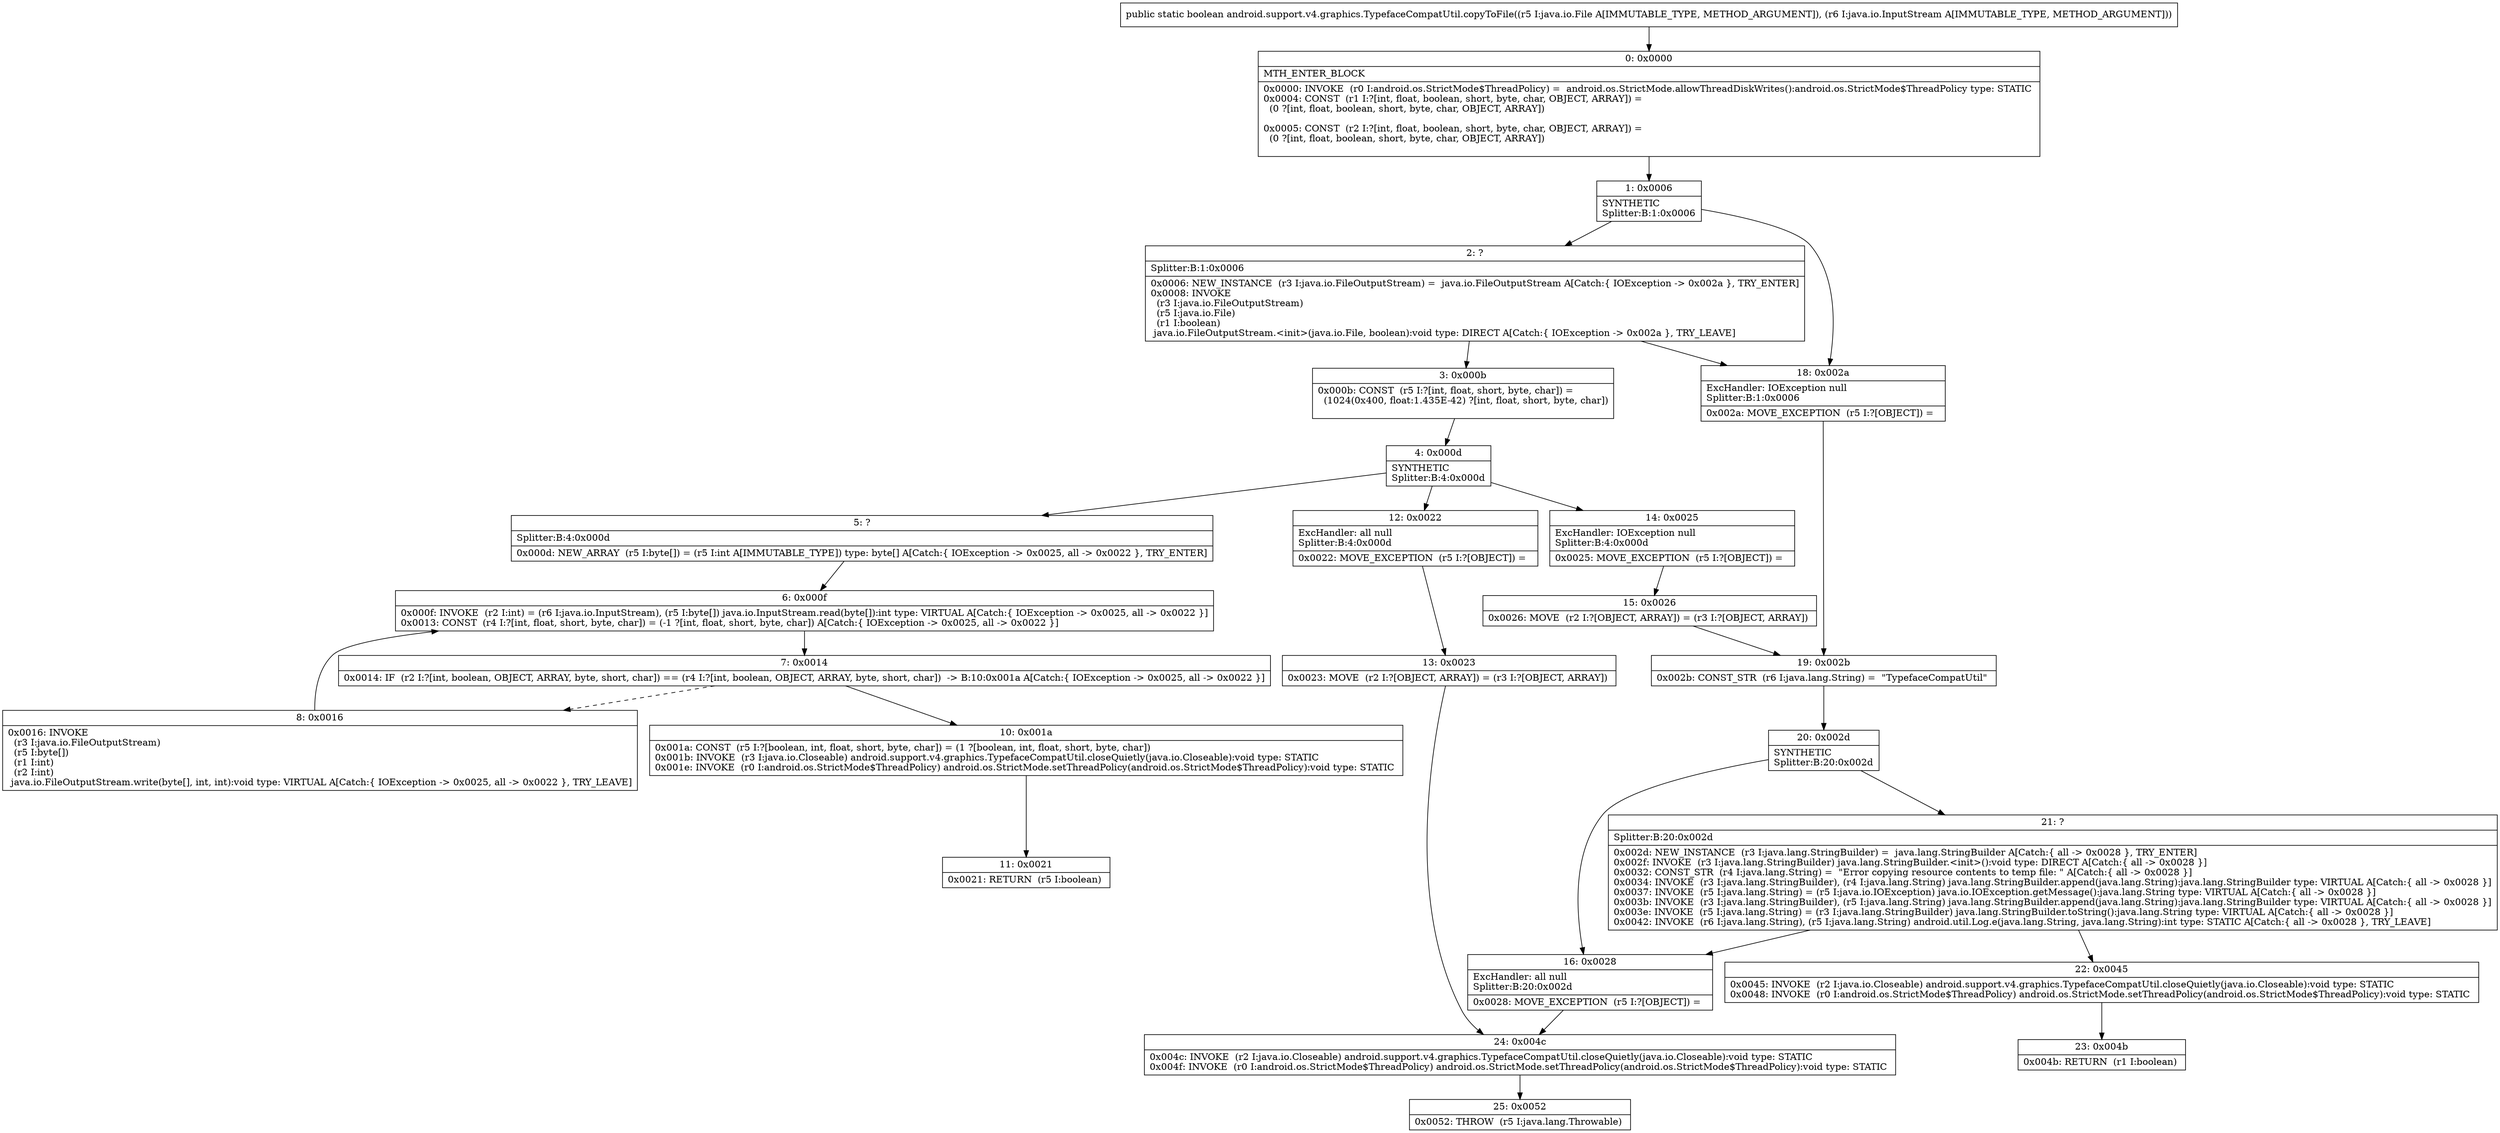 digraph "CFG forandroid.support.v4.graphics.TypefaceCompatUtil.copyToFile(Ljava\/io\/File;Ljava\/io\/InputStream;)Z" {
Node_0 [shape=record,label="{0\:\ 0x0000|MTH_ENTER_BLOCK\l|0x0000: INVOKE  (r0 I:android.os.StrictMode$ThreadPolicy) =  android.os.StrictMode.allowThreadDiskWrites():android.os.StrictMode$ThreadPolicy type: STATIC \l0x0004: CONST  (r1 I:?[int, float, boolean, short, byte, char, OBJECT, ARRAY]) = \l  (0 ?[int, float, boolean, short, byte, char, OBJECT, ARRAY])\l \l0x0005: CONST  (r2 I:?[int, float, boolean, short, byte, char, OBJECT, ARRAY]) = \l  (0 ?[int, float, boolean, short, byte, char, OBJECT, ARRAY])\l \l}"];
Node_1 [shape=record,label="{1\:\ 0x0006|SYNTHETIC\lSplitter:B:1:0x0006\l}"];
Node_2 [shape=record,label="{2\:\ ?|Splitter:B:1:0x0006\l|0x0006: NEW_INSTANCE  (r3 I:java.io.FileOutputStream) =  java.io.FileOutputStream A[Catch:\{ IOException \-\> 0x002a \}, TRY_ENTER]\l0x0008: INVOKE  \l  (r3 I:java.io.FileOutputStream)\l  (r5 I:java.io.File)\l  (r1 I:boolean)\l java.io.FileOutputStream.\<init\>(java.io.File, boolean):void type: DIRECT A[Catch:\{ IOException \-\> 0x002a \}, TRY_LEAVE]\l}"];
Node_3 [shape=record,label="{3\:\ 0x000b|0x000b: CONST  (r5 I:?[int, float, short, byte, char]) = \l  (1024(0x400, float:1.435E\-42) ?[int, float, short, byte, char])\l \l}"];
Node_4 [shape=record,label="{4\:\ 0x000d|SYNTHETIC\lSplitter:B:4:0x000d\l}"];
Node_5 [shape=record,label="{5\:\ ?|Splitter:B:4:0x000d\l|0x000d: NEW_ARRAY  (r5 I:byte[]) = (r5 I:int A[IMMUTABLE_TYPE]) type: byte[] A[Catch:\{ IOException \-\> 0x0025, all \-\> 0x0022 \}, TRY_ENTER]\l}"];
Node_6 [shape=record,label="{6\:\ 0x000f|0x000f: INVOKE  (r2 I:int) = (r6 I:java.io.InputStream), (r5 I:byte[]) java.io.InputStream.read(byte[]):int type: VIRTUAL A[Catch:\{ IOException \-\> 0x0025, all \-\> 0x0022 \}]\l0x0013: CONST  (r4 I:?[int, float, short, byte, char]) = (\-1 ?[int, float, short, byte, char]) A[Catch:\{ IOException \-\> 0x0025, all \-\> 0x0022 \}]\l}"];
Node_7 [shape=record,label="{7\:\ 0x0014|0x0014: IF  (r2 I:?[int, boolean, OBJECT, ARRAY, byte, short, char]) == (r4 I:?[int, boolean, OBJECT, ARRAY, byte, short, char])  \-\> B:10:0x001a A[Catch:\{ IOException \-\> 0x0025, all \-\> 0x0022 \}]\l}"];
Node_8 [shape=record,label="{8\:\ 0x0016|0x0016: INVOKE  \l  (r3 I:java.io.FileOutputStream)\l  (r5 I:byte[])\l  (r1 I:int)\l  (r2 I:int)\l java.io.FileOutputStream.write(byte[], int, int):void type: VIRTUAL A[Catch:\{ IOException \-\> 0x0025, all \-\> 0x0022 \}, TRY_LEAVE]\l}"];
Node_10 [shape=record,label="{10\:\ 0x001a|0x001a: CONST  (r5 I:?[boolean, int, float, short, byte, char]) = (1 ?[boolean, int, float, short, byte, char]) \l0x001b: INVOKE  (r3 I:java.io.Closeable) android.support.v4.graphics.TypefaceCompatUtil.closeQuietly(java.io.Closeable):void type: STATIC \l0x001e: INVOKE  (r0 I:android.os.StrictMode$ThreadPolicy) android.os.StrictMode.setThreadPolicy(android.os.StrictMode$ThreadPolicy):void type: STATIC \l}"];
Node_11 [shape=record,label="{11\:\ 0x0021|0x0021: RETURN  (r5 I:boolean) \l}"];
Node_12 [shape=record,label="{12\:\ 0x0022|ExcHandler: all null\lSplitter:B:4:0x000d\l|0x0022: MOVE_EXCEPTION  (r5 I:?[OBJECT]) =  \l}"];
Node_13 [shape=record,label="{13\:\ 0x0023|0x0023: MOVE  (r2 I:?[OBJECT, ARRAY]) = (r3 I:?[OBJECT, ARRAY]) \l}"];
Node_14 [shape=record,label="{14\:\ 0x0025|ExcHandler: IOException null\lSplitter:B:4:0x000d\l|0x0025: MOVE_EXCEPTION  (r5 I:?[OBJECT]) =  \l}"];
Node_15 [shape=record,label="{15\:\ 0x0026|0x0026: MOVE  (r2 I:?[OBJECT, ARRAY]) = (r3 I:?[OBJECT, ARRAY]) \l}"];
Node_16 [shape=record,label="{16\:\ 0x0028|ExcHandler: all null\lSplitter:B:20:0x002d\l|0x0028: MOVE_EXCEPTION  (r5 I:?[OBJECT]) =  \l}"];
Node_18 [shape=record,label="{18\:\ 0x002a|ExcHandler: IOException null\lSplitter:B:1:0x0006\l|0x002a: MOVE_EXCEPTION  (r5 I:?[OBJECT]) =  \l}"];
Node_19 [shape=record,label="{19\:\ 0x002b|0x002b: CONST_STR  (r6 I:java.lang.String) =  \"TypefaceCompatUtil\" \l}"];
Node_20 [shape=record,label="{20\:\ 0x002d|SYNTHETIC\lSplitter:B:20:0x002d\l}"];
Node_21 [shape=record,label="{21\:\ ?|Splitter:B:20:0x002d\l|0x002d: NEW_INSTANCE  (r3 I:java.lang.StringBuilder) =  java.lang.StringBuilder A[Catch:\{ all \-\> 0x0028 \}, TRY_ENTER]\l0x002f: INVOKE  (r3 I:java.lang.StringBuilder) java.lang.StringBuilder.\<init\>():void type: DIRECT A[Catch:\{ all \-\> 0x0028 \}]\l0x0032: CONST_STR  (r4 I:java.lang.String) =  \"Error copying resource contents to temp file: \" A[Catch:\{ all \-\> 0x0028 \}]\l0x0034: INVOKE  (r3 I:java.lang.StringBuilder), (r4 I:java.lang.String) java.lang.StringBuilder.append(java.lang.String):java.lang.StringBuilder type: VIRTUAL A[Catch:\{ all \-\> 0x0028 \}]\l0x0037: INVOKE  (r5 I:java.lang.String) = (r5 I:java.io.IOException) java.io.IOException.getMessage():java.lang.String type: VIRTUAL A[Catch:\{ all \-\> 0x0028 \}]\l0x003b: INVOKE  (r3 I:java.lang.StringBuilder), (r5 I:java.lang.String) java.lang.StringBuilder.append(java.lang.String):java.lang.StringBuilder type: VIRTUAL A[Catch:\{ all \-\> 0x0028 \}]\l0x003e: INVOKE  (r5 I:java.lang.String) = (r3 I:java.lang.StringBuilder) java.lang.StringBuilder.toString():java.lang.String type: VIRTUAL A[Catch:\{ all \-\> 0x0028 \}]\l0x0042: INVOKE  (r6 I:java.lang.String), (r5 I:java.lang.String) android.util.Log.e(java.lang.String, java.lang.String):int type: STATIC A[Catch:\{ all \-\> 0x0028 \}, TRY_LEAVE]\l}"];
Node_22 [shape=record,label="{22\:\ 0x0045|0x0045: INVOKE  (r2 I:java.io.Closeable) android.support.v4.graphics.TypefaceCompatUtil.closeQuietly(java.io.Closeable):void type: STATIC \l0x0048: INVOKE  (r0 I:android.os.StrictMode$ThreadPolicy) android.os.StrictMode.setThreadPolicy(android.os.StrictMode$ThreadPolicy):void type: STATIC \l}"];
Node_23 [shape=record,label="{23\:\ 0x004b|0x004b: RETURN  (r1 I:boolean) \l}"];
Node_24 [shape=record,label="{24\:\ 0x004c|0x004c: INVOKE  (r2 I:java.io.Closeable) android.support.v4.graphics.TypefaceCompatUtil.closeQuietly(java.io.Closeable):void type: STATIC \l0x004f: INVOKE  (r0 I:android.os.StrictMode$ThreadPolicy) android.os.StrictMode.setThreadPolicy(android.os.StrictMode$ThreadPolicy):void type: STATIC \l}"];
Node_25 [shape=record,label="{25\:\ 0x0052|0x0052: THROW  (r5 I:java.lang.Throwable) \l}"];
MethodNode[shape=record,label="{public static boolean android.support.v4.graphics.TypefaceCompatUtil.copyToFile((r5 I:java.io.File A[IMMUTABLE_TYPE, METHOD_ARGUMENT]), (r6 I:java.io.InputStream A[IMMUTABLE_TYPE, METHOD_ARGUMENT])) }"];
MethodNode -> Node_0;
Node_0 -> Node_1;
Node_1 -> Node_2;
Node_1 -> Node_18;
Node_2 -> Node_3;
Node_2 -> Node_18;
Node_3 -> Node_4;
Node_4 -> Node_5;
Node_4 -> Node_14;
Node_4 -> Node_12;
Node_5 -> Node_6;
Node_6 -> Node_7;
Node_7 -> Node_8[style=dashed];
Node_7 -> Node_10;
Node_8 -> Node_6;
Node_10 -> Node_11;
Node_12 -> Node_13;
Node_13 -> Node_24;
Node_14 -> Node_15;
Node_15 -> Node_19;
Node_16 -> Node_24;
Node_18 -> Node_19;
Node_19 -> Node_20;
Node_20 -> Node_21;
Node_20 -> Node_16;
Node_21 -> Node_22;
Node_21 -> Node_16;
Node_22 -> Node_23;
Node_24 -> Node_25;
}

